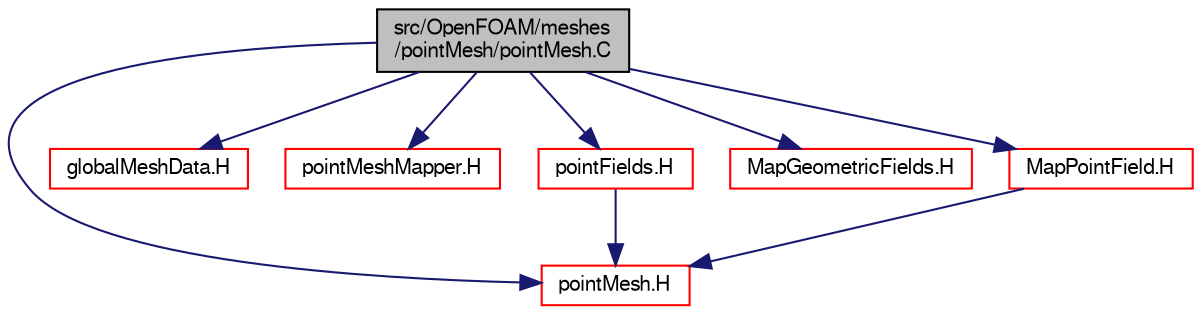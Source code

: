 digraph "src/OpenFOAM/meshes/pointMesh/pointMesh.C"
{
  bgcolor="transparent";
  edge [fontname="FreeSans",fontsize="10",labelfontname="FreeSans",labelfontsize="10"];
  node [fontname="FreeSans",fontsize="10",shape=record];
  Node0 [label="src/OpenFOAM/meshes\l/pointMesh/pointMesh.C",height=0.2,width=0.4,color="black", fillcolor="grey75", style="filled", fontcolor="black"];
  Node0 -> Node1 [color="midnightblue",fontsize="10",style="solid",fontname="FreeSans"];
  Node1 [label="pointMesh.H",height=0.2,width=0.4,color="red",URL="$a11399.html"];
  Node0 -> Node226 [color="midnightblue",fontsize="10",style="solid",fontname="FreeSans"];
  Node226 [label="globalMeshData.H",height=0.2,width=0.4,color="red",URL="$a11534.html"];
  Node0 -> Node239 [color="midnightblue",fontsize="10",style="solid",fontname="FreeSans"];
  Node239 [label="pointMeshMapper.H",height=0.2,width=0.4,color="red",URL="$a11414.html"];
  Node0 -> Node246 [color="midnightblue",fontsize="10",style="solid",fontname="FreeSans"];
  Node246 [label="pointFields.H",height=0.2,width=0.4,color="red",URL="$a09881.html"];
  Node246 -> Node1 [color="midnightblue",fontsize="10",style="solid",fontname="FreeSans"];
  Node0 -> Node300 [color="midnightblue",fontsize="10",style="solid",fontname="FreeSans"];
  Node300 [label="MapGeometricFields.H",height=0.2,width=0.4,color="red",URL="$a09833.html"];
  Node0 -> Node301 [color="midnightblue",fontsize="10",style="solid",fontname="FreeSans"];
  Node301 [label="MapPointField.H",height=0.2,width=0.4,color="red",URL="$a11402.html"];
  Node301 -> Node1 [color="midnightblue",fontsize="10",style="solid",fontname="FreeSans"];
}
